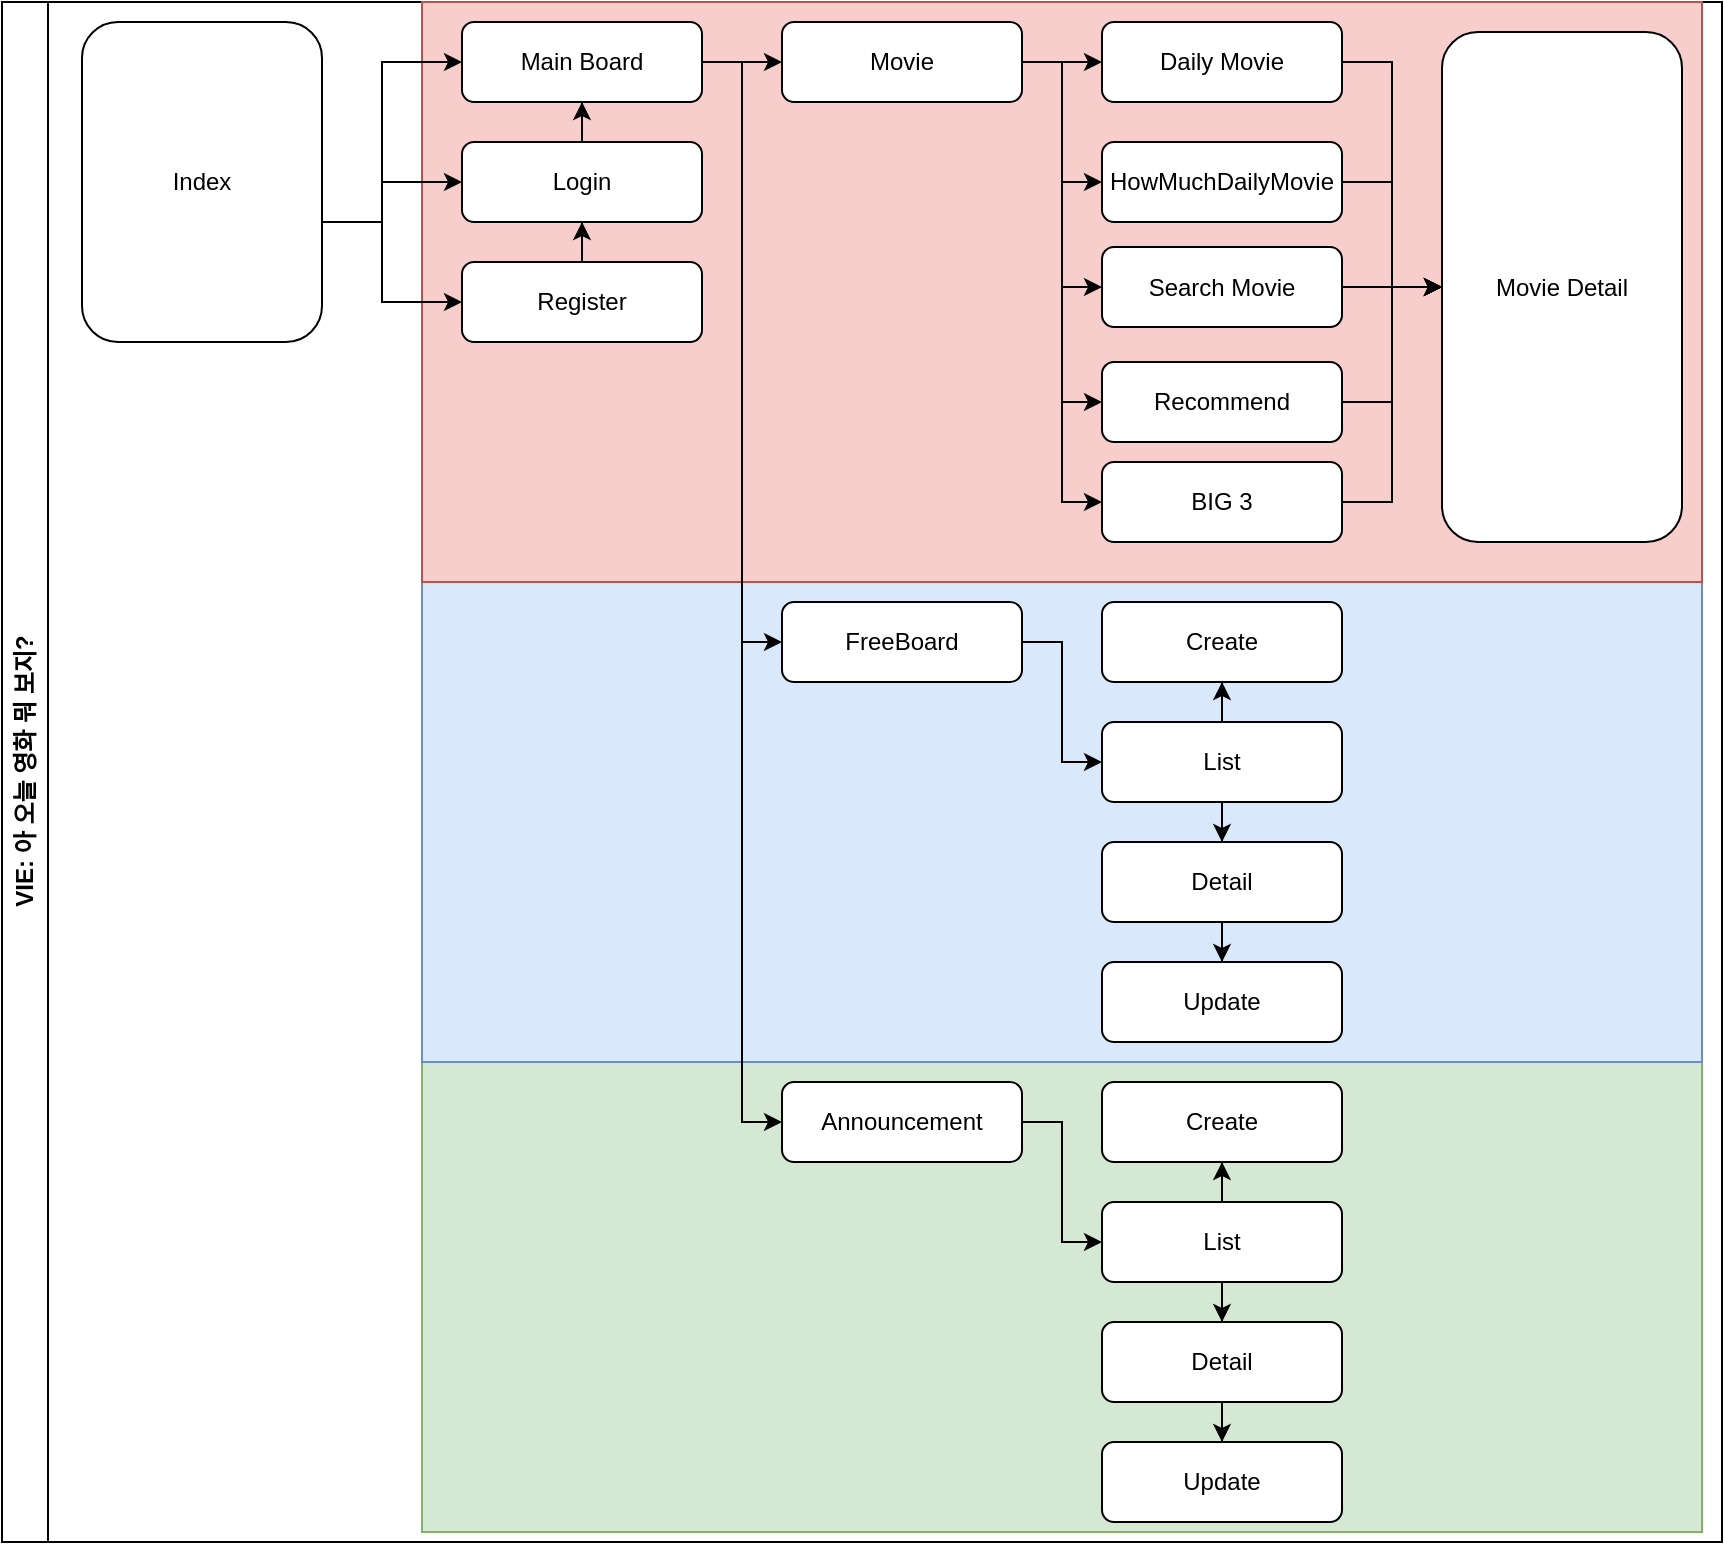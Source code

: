 <mxfile version="21.5.1" type="device">
  <diagram id="C5RBs43oDa-KdzZeNtuy" name="Page-1">
    <mxGraphModel dx="1018" dy="758" grid="1" gridSize="10" guides="1" tooltips="1" connect="1" arrows="1" fold="1" page="1" pageScale="1" pageWidth="827" pageHeight="1169" math="0" shadow="0">
      <root>
        <mxCell id="WIyWlLk6GJQsqaUBKTNV-0" />
        <mxCell id="WIyWlLk6GJQsqaUBKTNV-1" parent="WIyWlLk6GJQsqaUBKTNV-0" />
        <mxCell id="hwws32fir45dFJUQl7Kh-0" value="VIE: 아 오늘 영화 뭐 보지?" style="swimlane;horizontal=0;whiteSpace=wrap;html=1;glass=0;swimlaneLine=1;rounded=0;shadow=0;" parent="WIyWlLk6GJQsqaUBKTNV-1" vertex="1">
          <mxGeometry x="10" y="20" width="860" height="770" as="geometry">
            <mxRectangle x="-10" y="20" width="40" height="150" as="alternateBounds" />
          </mxGeometry>
        </mxCell>
        <mxCell id="Lqr3CUHhBhSfukrV_u1x-22" value="" style="rounded=0;whiteSpace=wrap;html=1;fillColor=#d5e8d4;strokeColor=#82b366;" vertex="1" parent="hwws32fir45dFJUQl7Kh-0">
          <mxGeometry x="210" y="530" width="640" height="235" as="geometry" />
        </mxCell>
        <mxCell id="Lqr3CUHhBhSfukrV_u1x-21" value="" style="rounded=0;whiteSpace=wrap;html=1;fillColor=#dae8fc;strokeColor=#6c8ebf;" vertex="1" parent="hwws32fir45dFJUQl7Kh-0">
          <mxGeometry x="210" y="285" width="640" height="245" as="geometry" />
        </mxCell>
        <mxCell id="hwws32fir45dFJUQl7Kh-8" value="" style="rounded=0;whiteSpace=wrap;html=1;fillColor=#f8cecc;strokeColor=#b85450;" parent="hwws32fir45dFJUQl7Kh-0" vertex="1">
          <mxGeometry x="210" width="640" height="290" as="geometry" />
        </mxCell>
        <mxCell id="hwws32fir45dFJUQl7Kh-12" style="edgeStyle=orthogonalEdgeStyle;rounded=0;orthogonalLoop=1;jettySize=auto;html=1;exitX=1;exitY=0.5;exitDx=0;exitDy=0;entryX=0;entryY=0.5;entryDx=0;entryDy=0;" parent="hwws32fir45dFJUQl7Kh-0" target="hwws32fir45dFJUQl7Kh-3" edge="1">
          <mxGeometry relative="1" as="geometry">
            <mxPoint x="160" y="70" as="sourcePoint" />
            <Array as="points">
              <mxPoint x="160" y="110" />
              <mxPoint x="190" y="110" />
              <mxPoint x="190" y="150" />
            </Array>
          </mxGeometry>
        </mxCell>
        <mxCell id="hwws32fir45dFJUQl7Kh-13" style="edgeStyle=orthogonalEdgeStyle;rounded=0;orthogonalLoop=1;jettySize=auto;html=1;exitX=1;exitY=0.5;exitDx=0;exitDy=0;entryX=0;entryY=0.5;entryDx=0;entryDy=0;" parent="hwws32fir45dFJUQl7Kh-0" target="hwws32fir45dFJUQl7Kh-4" edge="1">
          <mxGeometry relative="1" as="geometry">
            <mxPoint x="160" y="70" as="sourcePoint" />
            <Array as="points">
              <mxPoint x="160" y="110" />
              <mxPoint x="190" y="110" />
              <mxPoint x="190" y="90" />
            </Array>
          </mxGeometry>
        </mxCell>
        <mxCell id="hwws32fir45dFJUQl7Kh-14" style="edgeStyle=orthogonalEdgeStyle;rounded=0;orthogonalLoop=1;jettySize=auto;html=1;exitX=1;exitY=0.5;exitDx=0;exitDy=0;entryX=0;entryY=0.5;entryDx=0;entryDy=0;" parent="hwws32fir45dFJUQl7Kh-0" source="hwws32fir45dFJUQl7Kh-2" target="hwws32fir45dFJUQl7Kh-5" edge="1">
          <mxGeometry relative="1" as="geometry">
            <Array as="points">
              <mxPoint x="190" y="110" />
              <mxPoint x="190" y="30" />
            </Array>
          </mxGeometry>
        </mxCell>
        <mxCell id="hwws32fir45dFJUQl7Kh-2" value="Index" style="rounded=1;whiteSpace=wrap;html=1;" parent="hwws32fir45dFJUQl7Kh-0" vertex="1">
          <mxGeometry x="40" y="10" width="120" height="160" as="geometry" />
        </mxCell>
        <mxCell id="fonABcyHyjJWQ8TvUDAm-0" style="edgeStyle=orthogonalEdgeStyle;rounded=0;orthogonalLoop=1;jettySize=auto;html=1;entryX=0.5;entryY=1;entryDx=0;entryDy=0;" parent="hwws32fir45dFJUQl7Kh-0" source="hwws32fir45dFJUQl7Kh-3" target="hwws32fir45dFJUQl7Kh-4" edge="1">
          <mxGeometry relative="1" as="geometry" />
        </mxCell>
        <mxCell id="hwws32fir45dFJUQl7Kh-3" value="Register" style="rounded=1;whiteSpace=wrap;html=1;" parent="hwws32fir45dFJUQl7Kh-0" vertex="1">
          <mxGeometry x="230" y="130" width="120" height="40" as="geometry" />
        </mxCell>
        <mxCell id="fonABcyHyjJWQ8TvUDAm-1" style="edgeStyle=orthogonalEdgeStyle;rounded=0;orthogonalLoop=1;jettySize=auto;html=1;entryX=0.5;entryY=1;entryDx=0;entryDy=0;" parent="hwws32fir45dFJUQl7Kh-0" source="hwws32fir45dFJUQl7Kh-4" target="hwws32fir45dFJUQl7Kh-5" edge="1">
          <mxGeometry relative="1" as="geometry" />
        </mxCell>
        <mxCell id="hwws32fir45dFJUQl7Kh-4" value="Login" style="rounded=1;whiteSpace=wrap;html=1;" parent="hwws32fir45dFJUQl7Kh-0" vertex="1">
          <mxGeometry x="230" y="70" width="120" height="40" as="geometry" />
        </mxCell>
        <mxCell id="hwws32fir45dFJUQl7Kh-15" style="edgeStyle=orthogonalEdgeStyle;rounded=0;orthogonalLoop=1;jettySize=auto;html=1;exitX=1;exitY=0.5;exitDx=0;exitDy=0;entryX=0;entryY=0.5;entryDx=0;entryDy=0;" parent="hwws32fir45dFJUQl7Kh-0" source="hwws32fir45dFJUQl7Kh-5" target="hwws32fir45dFJUQl7Kh-6" edge="1">
          <mxGeometry relative="1" as="geometry" />
        </mxCell>
        <mxCell id="Lqr3CUHhBhSfukrV_u1x-23" style="edgeStyle=orthogonalEdgeStyle;rounded=0;orthogonalLoop=1;jettySize=auto;html=1;entryX=0;entryY=0.5;entryDx=0;entryDy=0;" edge="1" parent="hwws32fir45dFJUQl7Kh-0" source="hwws32fir45dFJUQl7Kh-5" target="fonABcyHyjJWQ8TvUDAm-5">
          <mxGeometry relative="1" as="geometry" />
        </mxCell>
        <mxCell id="Lqr3CUHhBhSfukrV_u1x-24" style="edgeStyle=orthogonalEdgeStyle;rounded=0;orthogonalLoop=1;jettySize=auto;html=1;entryX=0;entryY=0.5;entryDx=0;entryDy=0;" edge="1" parent="hwws32fir45dFJUQl7Kh-0" source="hwws32fir45dFJUQl7Kh-5" target="fonABcyHyjJWQ8TvUDAm-6">
          <mxGeometry relative="1" as="geometry" />
        </mxCell>
        <mxCell id="hwws32fir45dFJUQl7Kh-5" value="Main Board" style="rounded=1;whiteSpace=wrap;html=1;" parent="hwws32fir45dFJUQl7Kh-0" vertex="1">
          <mxGeometry x="230" y="10" width="120" height="40" as="geometry" />
        </mxCell>
        <mxCell id="hwws32fir45dFJUQl7Kh-16" style="edgeStyle=orthogonalEdgeStyle;rounded=0;orthogonalLoop=1;jettySize=auto;html=1;exitX=1;exitY=0.5;exitDx=0;exitDy=0;entryX=0;entryY=0.5;entryDx=0;entryDy=0;" parent="hwws32fir45dFJUQl7Kh-0" source="hwws32fir45dFJUQl7Kh-6" target="hwws32fir45dFJUQl7Kh-7" edge="1">
          <mxGeometry relative="1" as="geometry" />
        </mxCell>
        <mxCell id="hwws32fir45dFJUQl7Kh-20" style="edgeStyle=orthogonalEdgeStyle;rounded=0;orthogonalLoop=1;jettySize=auto;html=1;exitX=1;exitY=0.5;exitDx=0;exitDy=0;entryX=0;entryY=0.5;entryDx=0;entryDy=0;" parent="hwws32fir45dFJUQl7Kh-0" source="hwws32fir45dFJUQl7Kh-6" target="hwws32fir45dFJUQl7Kh-9" edge="1">
          <mxGeometry relative="1" as="geometry" />
        </mxCell>
        <mxCell id="hwws32fir45dFJUQl7Kh-21" style="edgeStyle=orthogonalEdgeStyle;rounded=0;orthogonalLoop=1;jettySize=auto;html=1;exitX=1;exitY=0.5;exitDx=0;exitDy=0;entryX=0;entryY=0.5;entryDx=0;entryDy=0;" parent="hwws32fir45dFJUQl7Kh-0" source="hwws32fir45dFJUQl7Kh-6" target="hwws32fir45dFJUQl7Kh-10" edge="1">
          <mxGeometry relative="1" as="geometry" />
        </mxCell>
        <mxCell id="T60NfcxMs8EbnqR4W_t9-1" style="edgeStyle=orthogonalEdgeStyle;rounded=0;orthogonalLoop=1;jettySize=auto;html=1;exitX=1;exitY=0.5;exitDx=0;exitDy=0;entryX=0;entryY=0.5;entryDx=0;entryDy=0;" parent="hwws32fir45dFJUQl7Kh-0" source="hwws32fir45dFJUQl7Kh-6" target="T60NfcxMs8EbnqR4W_t9-0" edge="1">
          <mxGeometry relative="1" as="geometry" />
        </mxCell>
        <mxCell id="fonABcyHyjJWQ8TvUDAm-3" style="edgeStyle=orthogonalEdgeStyle;rounded=0;orthogonalLoop=1;jettySize=auto;html=1;entryX=0;entryY=0.5;entryDx=0;entryDy=0;" parent="hwws32fir45dFJUQl7Kh-0" source="hwws32fir45dFJUQl7Kh-6" target="fonABcyHyjJWQ8TvUDAm-2" edge="1">
          <mxGeometry relative="1" as="geometry" />
        </mxCell>
        <mxCell id="hwws32fir45dFJUQl7Kh-6" value="Movie" style="rounded=1;whiteSpace=wrap;html=1;" parent="hwws32fir45dFJUQl7Kh-0" vertex="1">
          <mxGeometry x="390" y="10" width="120" height="40" as="geometry" />
        </mxCell>
        <mxCell id="hwws32fir45dFJUQl7Kh-17" style="edgeStyle=orthogonalEdgeStyle;rounded=0;orthogonalLoop=1;jettySize=auto;html=1;exitX=1;exitY=0.5;exitDx=0;exitDy=0;entryX=0;entryY=0.5;entryDx=0;entryDy=0;" parent="hwws32fir45dFJUQl7Kh-0" source="hwws32fir45dFJUQl7Kh-7" target="hwws32fir45dFJUQl7Kh-11" edge="1">
          <mxGeometry relative="1" as="geometry" />
        </mxCell>
        <mxCell id="hwws32fir45dFJUQl7Kh-7" value="Daily Movie" style="rounded=1;whiteSpace=wrap;html=1;" parent="hwws32fir45dFJUQl7Kh-0" vertex="1">
          <mxGeometry x="550" y="10" width="120" height="40" as="geometry" />
        </mxCell>
        <mxCell id="Lqr3CUHhBhSfukrV_u1x-1" style="edgeStyle=orthogonalEdgeStyle;rounded=0;orthogonalLoop=1;jettySize=auto;html=1;entryX=0;entryY=0.5;entryDx=0;entryDy=0;" edge="1" parent="hwws32fir45dFJUQl7Kh-0" source="hwws32fir45dFJUQl7Kh-9" target="hwws32fir45dFJUQl7Kh-11">
          <mxGeometry relative="1" as="geometry" />
        </mxCell>
        <mxCell id="hwws32fir45dFJUQl7Kh-9" value="HowMuchDailyMovie" style="rounded=1;whiteSpace=wrap;html=1;" parent="hwws32fir45dFJUQl7Kh-0" vertex="1">
          <mxGeometry x="550" y="70" width="120" height="40" as="geometry" />
        </mxCell>
        <mxCell id="Lqr3CUHhBhSfukrV_u1x-2" style="edgeStyle=orthogonalEdgeStyle;rounded=0;orthogonalLoop=1;jettySize=auto;html=1;entryX=0;entryY=0.5;entryDx=0;entryDy=0;" edge="1" parent="hwws32fir45dFJUQl7Kh-0" source="hwws32fir45dFJUQl7Kh-10" target="hwws32fir45dFJUQl7Kh-11">
          <mxGeometry relative="1" as="geometry" />
        </mxCell>
        <mxCell id="hwws32fir45dFJUQl7Kh-10" value="Search Movie" style="rounded=1;whiteSpace=wrap;html=1;" parent="hwws32fir45dFJUQl7Kh-0" vertex="1">
          <mxGeometry x="550" y="122.5" width="120" height="40" as="geometry" />
        </mxCell>
        <mxCell id="hwws32fir45dFJUQl7Kh-11" value="Movie Detail" style="rounded=1;whiteSpace=wrap;html=1;" parent="hwws32fir45dFJUQl7Kh-0" vertex="1">
          <mxGeometry x="720" y="15" width="120" height="255" as="geometry" />
        </mxCell>
        <mxCell id="Lqr3CUHhBhSfukrV_u1x-3" style="edgeStyle=orthogonalEdgeStyle;rounded=0;orthogonalLoop=1;jettySize=auto;html=1;entryX=0;entryY=0.5;entryDx=0;entryDy=0;" edge="1" parent="hwws32fir45dFJUQl7Kh-0" source="T60NfcxMs8EbnqR4W_t9-0" target="hwws32fir45dFJUQl7Kh-11">
          <mxGeometry relative="1" as="geometry" />
        </mxCell>
        <mxCell id="T60NfcxMs8EbnqR4W_t9-0" value="Recommend" style="rounded=1;whiteSpace=wrap;html=1;" parent="hwws32fir45dFJUQl7Kh-0" vertex="1">
          <mxGeometry x="550" y="180" width="120" height="40" as="geometry" />
        </mxCell>
        <mxCell id="Lqr3CUHhBhSfukrV_u1x-4" style="edgeStyle=orthogonalEdgeStyle;rounded=0;orthogonalLoop=1;jettySize=auto;html=1;entryX=0;entryY=0.5;entryDx=0;entryDy=0;" edge="1" parent="hwws32fir45dFJUQl7Kh-0" source="fonABcyHyjJWQ8TvUDAm-2" target="hwws32fir45dFJUQl7Kh-11">
          <mxGeometry relative="1" as="geometry" />
        </mxCell>
        <mxCell id="fonABcyHyjJWQ8TvUDAm-2" value="BIG 3" style="rounded=1;whiteSpace=wrap;html=1;" parent="hwws32fir45dFJUQl7Kh-0" vertex="1">
          <mxGeometry x="550" y="230" width="120" height="40" as="geometry" />
        </mxCell>
        <mxCell id="Lqr3CUHhBhSfukrV_u1x-10" style="edgeStyle=orthogonalEdgeStyle;rounded=0;orthogonalLoop=1;jettySize=auto;html=1;entryX=0;entryY=0.5;entryDx=0;entryDy=0;" edge="1" parent="hwws32fir45dFJUQl7Kh-0" source="fonABcyHyjJWQ8TvUDAm-5" target="fonABcyHyjJWQ8TvUDAm-9">
          <mxGeometry relative="1" as="geometry" />
        </mxCell>
        <mxCell id="fonABcyHyjJWQ8TvUDAm-5" value="FreeBoard" style="rounded=1;whiteSpace=wrap;html=1;" parent="hwws32fir45dFJUQl7Kh-0" vertex="1">
          <mxGeometry x="390" y="300" width="120" height="40" as="geometry" />
        </mxCell>
        <mxCell id="Lqr3CUHhBhSfukrV_u1x-17" style="edgeStyle=orthogonalEdgeStyle;rounded=0;orthogonalLoop=1;jettySize=auto;html=1;entryX=0;entryY=0.5;entryDx=0;entryDy=0;" edge="1" parent="hwws32fir45dFJUQl7Kh-0" source="fonABcyHyjJWQ8TvUDAm-6" target="Lqr3CUHhBhSfukrV_u1x-6">
          <mxGeometry relative="1" as="geometry" />
        </mxCell>
        <mxCell id="fonABcyHyjJWQ8TvUDAm-6" value="Announcement" style="rounded=1;whiteSpace=wrap;html=1;" parent="hwws32fir45dFJUQl7Kh-0" vertex="1">
          <mxGeometry x="390" y="540" width="120" height="40" as="geometry" />
        </mxCell>
        <mxCell id="fonABcyHyjJWQ8TvUDAm-7" value="Create" style="rounded=1;whiteSpace=wrap;html=1;" parent="hwws32fir45dFJUQl7Kh-0" vertex="1">
          <mxGeometry x="550" y="300" width="120" height="40" as="geometry" />
        </mxCell>
        <mxCell id="Lqr3CUHhBhSfukrV_u1x-13" style="edgeStyle=orthogonalEdgeStyle;rounded=0;orthogonalLoop=1;jettySize=auto;html=1;" edge="1" parent="hwws32fir45dFJUQl7Kh-0" source="fonABcyHyjJWQ8TvUDAm-8" target="fonABcyHyjJWQ8TvUDAm-10">
          <mxGeometry relative="1" as="geometry" />
        </mxCell>
        <mxCell id="fonABcyHyjJWQ8TvUDAm-8" value="Detail" style="rounded=1;whiteSpace=wrap;html=1;" parent="hwws32fir45dFJUQl7Kh-0" vertex="1">
          <mxGeometry x="550" y="420" width="120" height="40" as="geometry" />
        </mxCell>
        <mxCell id="Lqr3CUHhBhSfukrV_u1x-12" style="edgeStyle=orthogonalEdgeStyle;rounded=0;orthogonalLoop=1;jettySize=auto;html=1;" edge="1" parent="hwws32fir45dFJUQl7Kh-0" source="fonABcyHyjJWQ8TvUDAm-9" target="fonABcyHyjJWQ8TvUDAm-8">
          <mxGeometry relative="1" as="geometry" />
        </mxCell>
        <mxCell id="Lqr3CUHhBhSfukrV_u1x-15" style="edgeStyle=orthogonalEdgeStyle;rounded=0;orthogonalLoop=1;jettySize=auto;html=1;" edge="1" parent="hwws32fir45dFJUQl7Kh-0" source="fonABcyHyjJWQ8TvUDAm-9" target="fonABcyHyjJWQ8TvUDAm-7">
          <mxGeometry relative="1" as="geometry" />
        </mxCell>
        <mxCell id="fonABcyHyjJWQ8TvUDAm-9" value="List" style="rounded=1;whiteSpace=wrap;html=1;" parent="hwws32fir45dFJUQl7Kh-0" vertex="1">
          <mxGeometry x="550" y="360" width="120" height="40" as="geometry" />
        </mxCell>
        <mxCell id="fonABcyHyjJWQ8TvUDAm-10" value="Update" style="rounded=1;whiteSpace=wrap;html=1;" parent="hwws32fir45dFJUQl7Kh-0" vertex="1">
          <mxGeometry x="550" y="480" width="120" height="40" as="geometry" />
        </mxCell>
        <mxCell id="Lqr3CUHhBhSfukrV_u1x-20" style="edgeStyle=orthogonalEdgeStyle;rounded=0;orthogonalLoop=1;jettySize=auto;html=1;" edge="1" parent="hwws32fir45dFJUQl7Kh-0" source="Lqr3CUHhBhSfukrV_u1x-5" target="Lqr3CUHhBhSfukrV_u1x-7">
          <mxGeometry relative="1" as="geometry" />
        </mxCell>
        <mxCell id="Lqr3CUHhBhSfukrV_u1x-5" value="Detail" style="rounded=1;whiteSpace=wrap;html=1;" vertex="1" parent="hwws32fir45dFJUQl7Kh-0">
          <mxGeometry x="550" y="660" width="120" height="40" as="geometry" />
        </mxCell>
        <mxCell id="Lqr3CUHhBhSfukrV_u1x-18" style="edgeStyle=orthogonalEdgeStyle;rounded=0;orthogonalLoop=1;jettySize=auto;html=1;" edge="1" parent="hwws32fir45dFJUQl7Kh-0" source="Lqr3CUHhBhSfukrV_u1x-6" target="Lqr3CUHhBhSfukrV_u1x-8">
          <mxGeometry relative="1" as="geometry" />
        </mxCell>
        <mxCell id="Lqr3CUHhBhSfukrV_u1x-19" style="edgeStyle=orthogonalEdgeStyle;rounded=0;orthogonalLoop=1;jettySize=auto;html=1;" edge="1" parent="hwws32fir45dFJUQl7Kh-0" source="Lqr3CUHhBhSfukrV_u1x-6" target="Lqr3CUHhBhSfukrV_u1x-5">
          <mxGeometry relative="1" as="geometry" />
        </mxCell>
        <mxCell id="Lqr3CUHhBhSfukrV_u1x-6" value="List" style="rounded=1;whiteSpace=wrap;html=1;" vertex="1" parent="hwws32fir45dFJUQl7Kh-0">
          <mxGeometry x="550" y="600" width="120" height="40" as="geometry" />
        </mxCell>
        <mxCell id="Lqr3CUHhBhSfukrV_u1x-7" value="Update" style="rounded=1;whiteSpace=wrap;html=1;" vertex="1" parent="hwws32fir45dFJUQl7Kh-0">
          <mxGeometry x="550" y="720" width="120" height="40" as="geometry" />
        </mxCell>
        <mxCell id="Lqr3CUHhBhSfukrV_u1x-8" value="Create" style="rounded=1;whiteSpace=wrap;html=1;" vertex="1" parent="hwws32fir45dFJUQl7Kh-0">
          <mxGeometry x="550" y="540" width="120" height="40" as="geometry" />
        </mxCell>
      </root>
    </mxGraphModel>
  </diagram>
</mxfile>
